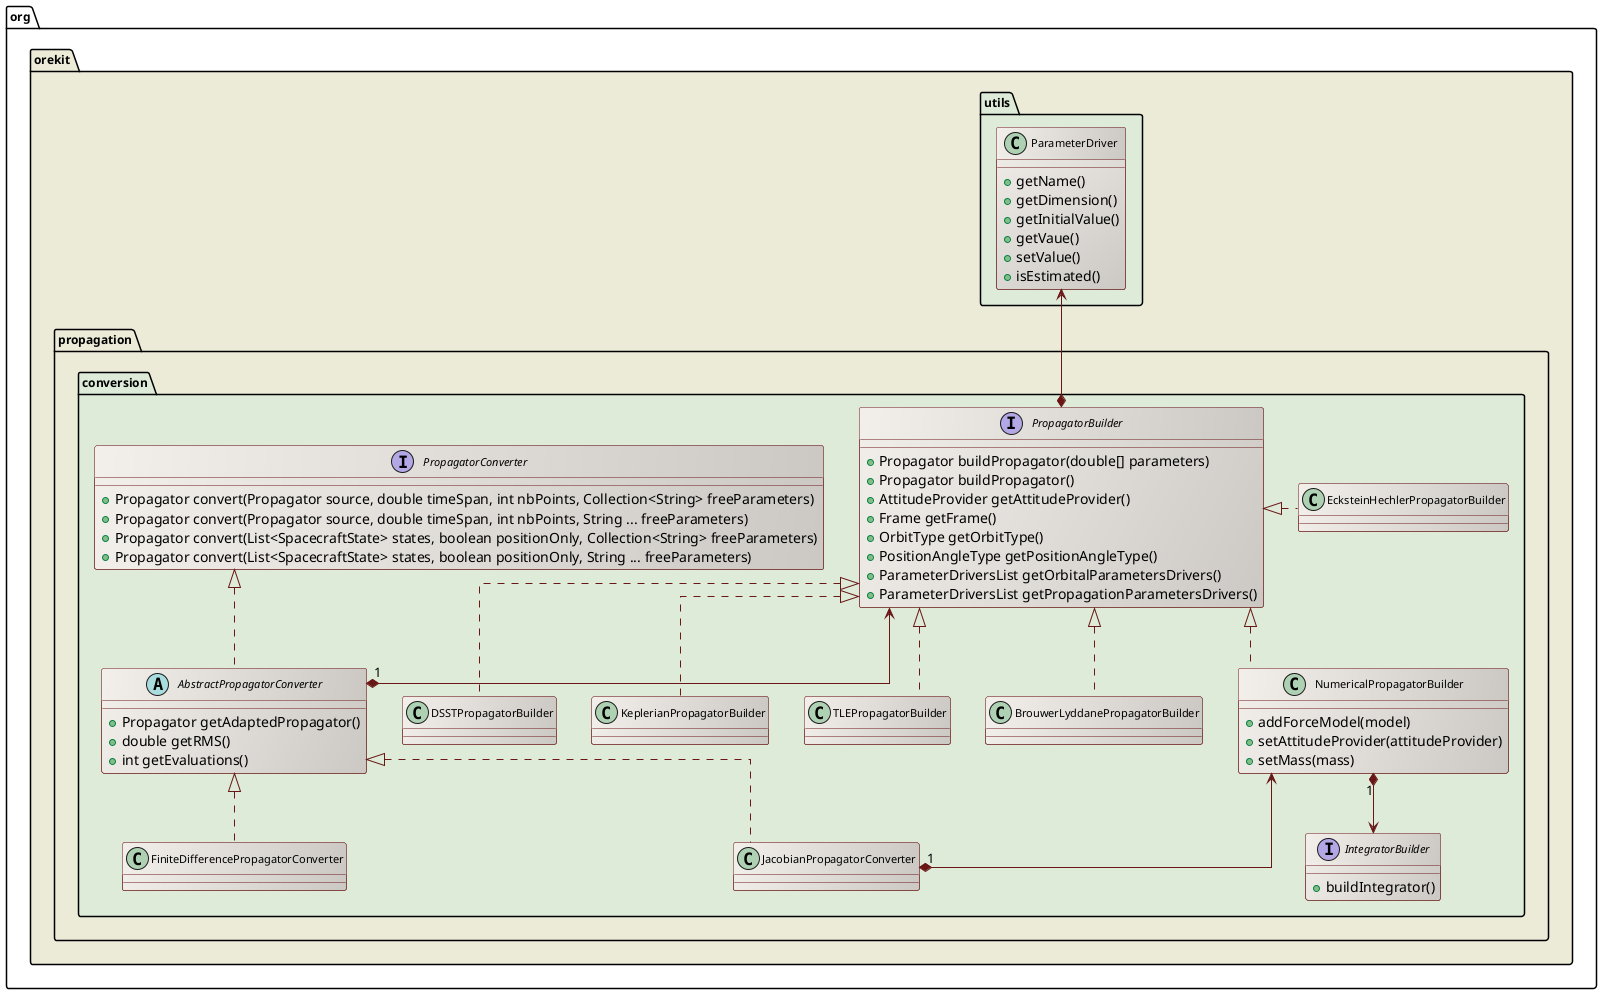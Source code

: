' Copyright 2002-2025 CS GROUP
' Licensed to CS GROUP (CS) under one or more
' contributor license agreements.  See the NOTICE file distributed with
' this work for additional information regarding copyright ownership.
' CS licenses this file to You under the Apache License, Version 2.0
' (the "License"); you may not use this file except in compliance with
' the License.  You may obtain a copy of the License at
'
'   http://www.apache.org/licenses/LICENSE-2.0
'
' Unless required by applicable law or agreed to in writing, software
' distributed under the License is distributed on an "AS IS" BASIS,
' WITHOUT WARRANTIES OR CONDITIONS OF ANY KIND, either express or implied.
' See the License for the specific language governing permissions and
' limitations under the License.
 
@startuml

  skinparam svek                  true
  skinparam ClassBackgroundColor  #F3EFEB/CCC9C5
  skinparam ClassArrowColor       #691616
  skinparam ClassBorderColor      #691616
  skinparam NoteBackgroundColor   #F3EFEB
  skinparam NoteBorderColor       #691616
  skinparam NoteFontColor         #691616
  skinparam ClassFontSize         11
  skinparam PackageFontSize       12
  skinparam linetype              ortho

  package org.orekit #ECEBD8 {
    package utils #DDEBD8 {
      class ParameterDriver {
        +getName()
        +getDimension()
        +getInitialValue()
        +getVaue()
        +setValue()
        +isEstimated()
      }
    }

    package propagation.conversion #DDEBD8 {

      interface PropagatorBuilder {
        +Propagator buildPropagator(double[] parameters)
        +Propagator buildPropagator()
        +AttitudeProvider getAttitudeProvider()
        +Frame getFrame()
        +OrbitType getOrbitType()
        +PositionAngleType getPositionAngleType()
        +ParameterDriversList getOrbitalParametersDrivers()
        +ParameterDriversList getPropagationParametersDrivers()
      }

      class NumericalPropagatorBuilder {
        +addForceModel(model)
        +setAttitudeProvider(attitudeProvider)
        +setMass(mass)
      }

      class DSSTPropagatorBuilder
      class KeplerianPropagatorBuilder
      class TLEPropagatorBuilder
      class EcksteinHechlerPropagatorBuilder
      class BrouwerLyddanePropagatorBuilder

      interface PropagatorConverter {
        +Propagator convert(Propagator source, double timeSpan, int nbPoints, Collection<String> freeParameters)
        +Propagator convert(Propagator source, double timeSpan, int nbPoints, String ... freeParameters)
        +Propagator convert(List<SpacecraftState> states, boolean positionOnly, Collection<String> freeParameters)
        +Propagator convert(List<SpacecraftState> states, boolean positionOnly, String ... freeParameters)
      }

      abstract class AbstractPropagatorConverter {
        +Propagator getAdaptedPropagator()
        +double getRMS()
        +int getEvaluations()
      }

      class FiniteDifferencePropagatorConverter
      class JacobianPropagatorConverter

      interface IntegratorBuilder {
        +buildIntegrator()
      }

      NumericalPropagatorBuilder <-* "1" JacobianPropagatorConverter

      NumericalPropagatorBuilder "1" *--> IntegratorBuilder

      ParameterDriver  <--* PropagatorBuilder
      PropagatorBuilder <|.. NumericalPropagatorBuilder
      PropagatorBuilder <|.. KeplerianPropagatorBuilder
      PropagatorBuilder <|.. TLEPropagatorBuilder
      PropagatorBuilder <|.. DSSTPropagatorBuilder
      PropagatorBuilder <|.. BrouwerLyddanePropagatorBuilder
      PropagatorBuilder <|.right. EcksteinHechlerPropagatorBuilder

      PropagatorConverter <|.. AbstractPropagatorConverter
      AbstractPropagatorConverter <|.. JacobianPropagatorConverter
      AbstractPropagatorConverter <|.. FiniteDifferencePropagatorConverter

      PropagatorBuilder <--* "1" AbstractPropagatorConverter

    }
  }


@enduml
